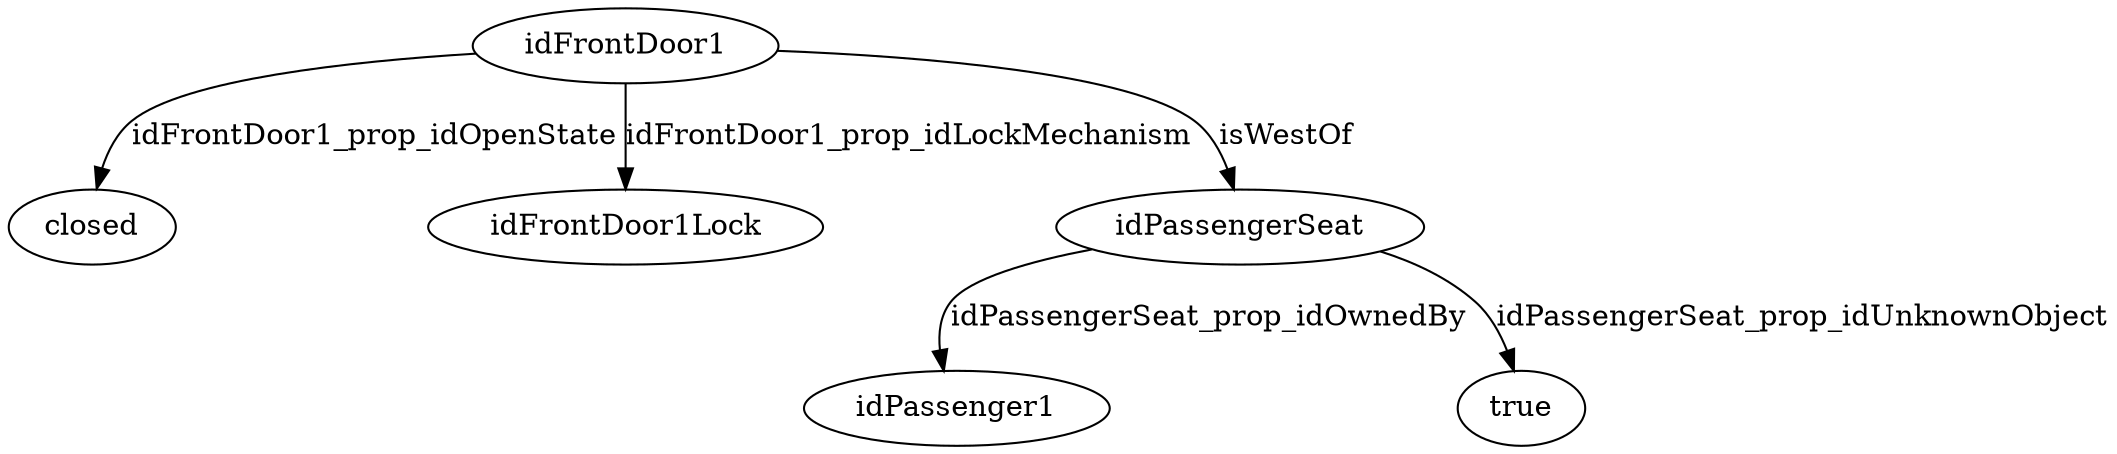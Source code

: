 strict digraph  {
idFrontDoor1 [node_type=entity_node, root=root];
closed;
idFrontDoor1Lock;
idPassengerSeat;
idPassenger1;
true;
idFrontDoor1 -> closed  [edge_type=property, label=idFrontDoor1_prop_idOpenState];
idFrontDoor1 -> idFrontDoor1Lock  [edge_type=property, label=idFrontDoor1_prop_idLockMechanism];
idFrontDoor1 -> idPassengerSeat  [edge_type=relationship, label=isWestOf];
idPassengerSeat -> idPassenger1  [edge_type=property, label=idPassengerSeat_prop_idOwnedBy];
idPassengerSeat -> true  [edge_type=property, label=idPassengerSeat_prop_idUnknownObject];
}
